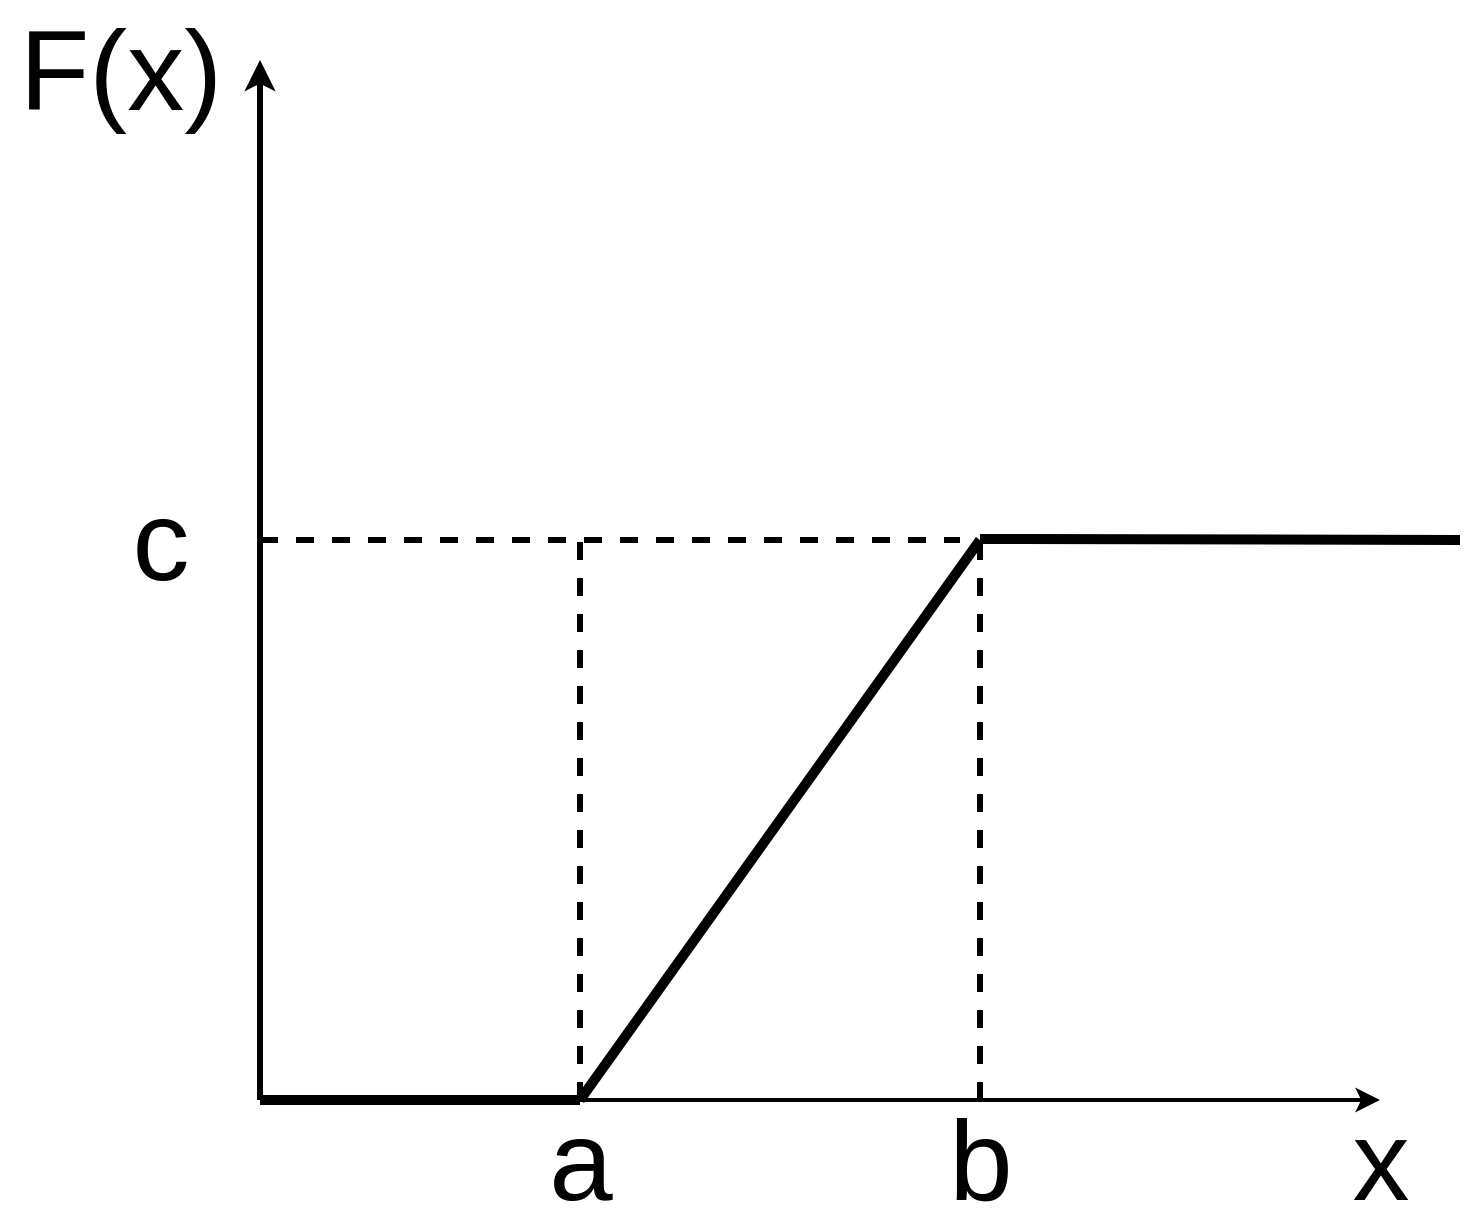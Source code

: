 <mxfile version="11.0.8" type="github"><diagram id="U_rskEMWl7Bn9BaxlCsj" name="Page-1"><mxGraphModel dx="1422" dy="835" grid="1" gridSize="10" guides="1" tooltips="1" connect="1" arrows="1" fold="1" page="1" pageScale="1" pageWidth="827" pageHeight="1169" math="0" shadow="0"><root><mxCell id="0"/><mxCell id="1" parent="0"/><mxCell id="M1tDWkWWonrIxMsR0wAM-1" value="" style="endArrow=classic;html=1;fontSize=35;strokeWidth=3;" parent="1" edge="1"><mxGeometry width="50" height="50" relative="1" as="geometry"><mxPoint x="160" y="760" as="sourcePoint"/><mxPoint x="160" y="240" as="targetPoint"/></mxGeometry></mxCell><mxCell id="M1tDWkWWonrIxMsR0wAM-2" value="" style="endArrow=classic;html=1;fontSize=35;strokeWidth=2;" parent="1" edge="1"><mxGeometry width="50" height="50" relative="1" as="geometry"><mxPoint x="160" y="760" as="sourcePoint"/><mxPoint x="720" y="760" as="targetPoint"/></mxGeometry></mxCell><mxCell id="M1tDWkWWonrIxMsR0wAM-3" value="" style="endArrow=none;html=1;fontSize=35;strokeWidth=5;" parent="1" edge="1"><mxGeometry width="50" height="50" relative="1" as="geometry"><mxPoint x="320" y="760" as="sourcePoint"/><mxPoint x="520" y="480" as="targetPoint"/></mxGeometry></mxCell><mxCell id="M1tDWkWWonrIxMsR0wAM-4" value="" style="endArrow=none;dashed=1;html=1;jumpSize=12;fontSize=35;strokeWidth=3;" parent="1" edge="1"><mxGeometry width="50" height="50" relative="1" as="geometry"><mxPoint x="320" y="760" as="sourcePoint"/><mxPoint x="320" y="480" as="targetPoint"/></mxGeometry></mxCell><mxCell id="M1tDWkWWonrIxMsR0wAM-5" value="" style="endArrow=none;dashed=1;html=1;fontSize=35;strokeWidth=3;" parent="1" edge="1"><mxGeometry width="50" height="50" relative="1" as="geometry"><mxPoint x="520" y="760" as="sourcePoint"/><mxPoint x="520" y="480" as="targetPoint"/></mxGeometry></mxCell><mxCell id="M1tDWkWWonrIxMsR0wAM-6" value="" style="endArrow=none;dashed=1;html=1;jumpSize=12;fontSize=35;strokeWidth=3;" parent="1" edge="1"><mxGeometry width="50" height="50" relative="1" as="geometry"><mxPoint x="160" y="480" as="sourcePoint"/><mxPoint x="510" y="480" as="targetPoint"/></mxGeometry></mxCell><mxCell id="M1tDWkWWonrIxMsR0wAM-7" value="a" style="text;html=1;resizable=0;autosize=1;align=center;verticalAlign=middle;points=[];fillColor=none;strokeColor=none;rounded=0;fontSize=57;strokeWidth=5;" parent="1" vertex="1"><mxGeometry x="310" y="780" width="20" height="20" as="geometry"/></mxCell><mxCell id="M1tDWkWWonrIxMsR0wAM-8" value="b" style="text;html=1;resizable=0;autosize=1;align=center;verticalAlign=middle;points=[];fillColor=none;strokeColor=none;rounded=0;fontSize=57;strokeWidth=5;" parent="1" vertex="1"><mxGeometry x="510" y="780" width="20" height="20" as="geometry"/></mxCell><mxCell id="M1tDWkWWonrIxMsR0wAM-9" value="c" style="text;html=1;resizable=0;autosize=1;align=center;verticalAlign=middle;points=[];fillColor=none;strokeColor=none;rounded=0;fontSize=57;strokeWidth=5;" parent="1" vertex="1"><mxGeometry x="100" y="470" width="20" height="20" as="geometry"/></mxCell><mxCell id="M1tDWkWWonrIxMsR0wAM-10" value="x" style="text;html=1;resizable=0;autosize=1;align=center;verticalAlign=middle;points=[];fillColor=none;strokeColor=none;rounded=0;fontSize=57;strokeWidth=5;" parent="1" vertex="1"><mxGeometry x="710" y="780" width="20" height="20" as="geometry"/></mxCell><mxCell id="M1tDWkWWonrIxMsR0wAM-11" value="F(x)" style="text;html=1;resizable=0;autosize=1;align=center;verticalAlign=middle;points=[];fillColor=none;strokeColor=none;rounded=0;fontSize=57;strokeWidth=5;" parent="1" vertex="1"><mxGeometry x="30" y="210" width="120" height="70" as="geometry"/></mxCell><mxCell id="M1tDWkWWonrIxMsR0wAM-14" value="" style="endArrow=none;html=1;strokeWidth=5;endFill=0;" parent="1" edge="1"><mxGeometry width="50" height="50" relative="1" as="geometry"><mxPoint x="160" y="760" as="sourcePoint"/><mxPoint x="320" y="760" as="targetPoint"/></mxGeometry></mxCell><mxCell id="M1tDWkWWonrIxMsR0wAM-17" value="" style="endArrow=none;html=1;strokeWidth=5;endFill=0;" parent="1" edge="1"><mxGeometry width="50" height="50" relative="1" as="geometry"><mxPoint x="520" y="479.5" as="sourcePoint"/><mxPoint x="760" y="480" as="targetPoint"/></mxGeometry></mxCell></root></mxGraphModel></diagram></mxfile>